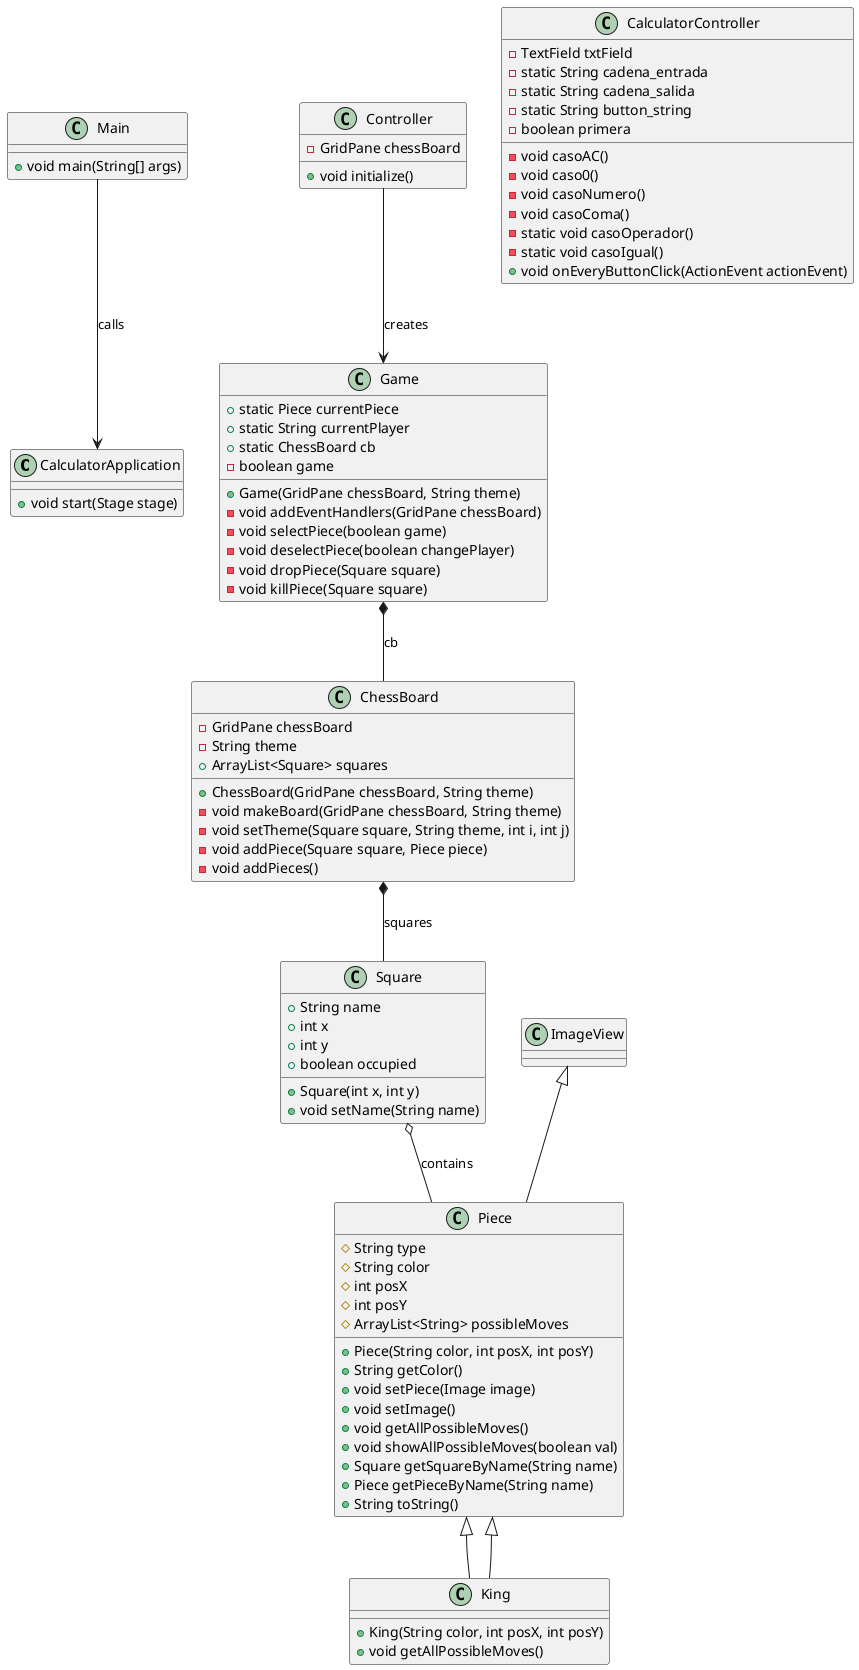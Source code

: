 @startuml

' ========== CLASES PRINCIPALES ==========

class CalculatorApplication {
    +void start(Stage stage)
}

class Main {
    +void main(String[] args)
}

class Controller {
    -GridPane chessBoard
    +void initialize()
}

class Game {
    +static Piece currentPiece
    +static String currentPlayer
    +static ChessBoard cb
    -boolean game
    +Game(GridPane chessBoard, String theme)
    -void addEventHandlers(GridPane chessBoard)
    -void selectPiece(boolean game)
    -void deselectPiece(boolean changePlayer)
    -void dropPiece(Square square)
    -void killPiece(Square square)
}

class ChessBoard {
    -GridPane chessBoard
    -String theme
    +ArrayList<Square> squares
    +ChessBoard(GridPane chessBoard, String theme)
    -void makeBoard(GridPane chessBoard, String theme)
    -void setTheme(Square square, String theme, int i, int j)
    -void addPiece(Square square, Piece piece)
    -void addPieces()
}

class Square {
    +String name
    +int x
    +int y
    +boolean occupied
    +Square(int x, int y)
    +void setName(String name)
}

class Piece extends ImageView {
    #String type
    #String color
    #int posX
    #int posY
    #ArrayList<String> possibleMoves
    +Piece(String color, int posX, int posY)
    +String getColor()
    +void setPiece(Image image)
    +void setImage()
    +void getAllPossibleMoves()
    +void showAllPossibleMoves(boolean val)
    +Square getSquareByName(String name)
    +Piece getPieceByName(String name)
    +String toString()
}

class King extends Piece {
    +King(String color, int posX, int posY)
    +void getAllPossibleMoves()
}

class CalculatorController {
    -TextField txtField
    -static String cadena_entrada
    -static String cadena_salida
    -static String button_string
    -boolean primera
    -void casoAC()
    -void caso0()
    -void casoNumero()
    -void casoComa()
    -static void casoOperador()
    -static void casoIgual()
    +void onEveryButtonClick(ActionEvent actionEvent)
}

' ========== RELACIONES ENTRE CLASES ==========

Main --> CalculatorApplication : calls
Controller --> Game : creates
Game *-- ChessBoard : cb
ChessBoard *-- Square : squares
Square o-- Piece : contains
Piece <|-- King

@enduml